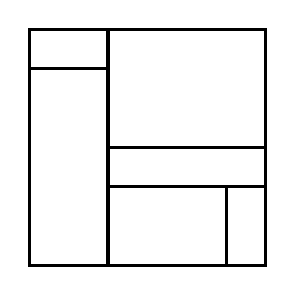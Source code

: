 \begin{tikzpicture}[very thick, scale=.5]
    \draw (0,5) rectangle (2,6);
    \draw (0,0) rectangle (2,5);
    \draw (2,3) rectangle (6,6);
    \draw (2,2) rectangle (6,3);
    \draw (2,0) rectangle (5,2);
    \draw (5,0) rectangle (6,2);
\end{tikzpicture}

